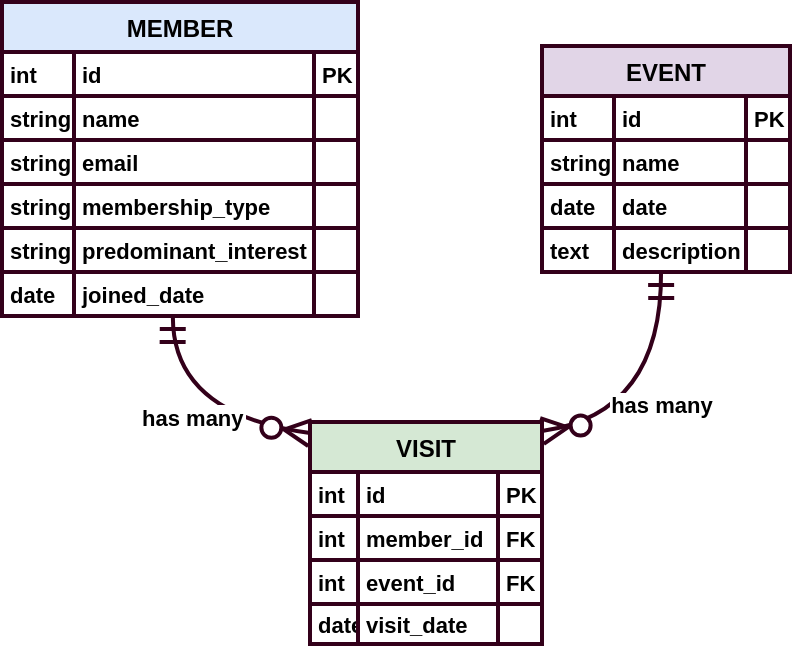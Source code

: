 <mxfile version="26.1.1">
  <diagram name="Page-1" id="5ybP3fVxR_O7OG9nowo5">
    <mxGraphModel dx="954" dy="566" grid="1" gridSize="10" guides="1" tooltips="1" connect="1" arrows="1" fold="1" page="1" pageScale="1" pageWidth="827" pageHeight="1169" math="0" shadow="0" adaptiveColors="auto">
      <root>
        <mxCell id="0" />
        <mxCell id="1" parent="0" />
        <mxCell id="vFmSvjuSKfPeqINILVZh-1" value="MEMBER" style="shape=table;startSize=25;container=1;collapsible=0;childLayout=tableLayout;fixedRows=1;rowLines=1;fontStyle=1;align=center;resizeLast=1;fillColor=#dae8fc;strokeColor=#33001A;strokeWidth=2;" vertex="1" parent="1">
          <mxGeometry x="20" y="20" width="178" height="157" as="geometry" />
        </mxCell>
        <mxCell id="vFmSvjuSKfPeqINILVZh-2" style="shape=tableRow;horizontal=0;startSize=0;swimlaneHead=0;swimlaneBody=0;fillColor=none;collapsible=0;dropTarget=0;points=[[0,0.5],[1,0.5]];portConstraint=eastwest;top=0;left=0;right=0;bottom=0;fontStyle=1;strokeColor=#33001A;strokeWidth=2;" vertex="1" parent="vFmSvjuSKfPeqINILVZh-1">
          <mxGeometry y="25" width="178" height="22" as="geometry" />
        </mxCell>
        <mxCell id="vFmSvjuSKfPeqINILVZh-3" value="int" style="shape=partialRectangle;connectable=0;fillColor=none;top=0;left=0;bottom=0;right=0;align=left;spacingLeft=2;overflow=hidden;fontSize=11;fontStyle=1;strokeColor=#33001A;strokeWidth=2;" vertex="1" parent="vFmSvjuSKfPeqINILVZh-2">
          <mxGeometry width="36" height="22" as="geometry">
            <mxRectangle width="36" height="22" as="alternateBounds" />
          </mxGeometry>
        </mxCell>
        <mxCell id="vFmSvjuSKfPeqINILVZh-4" value="id" style="shape=partialRectangle;connectable=0;fillColor=none;top=0;left=0;bottom=0;right=0;align=left;spacingLeft=2;overflow=hidden;fontSize=11;fontStyle=1;strokeColor=#33001A;strokeWidth=2;" vertex="1" parent="vFmSvjuSKfPeqINILVZh-2">
          <mxGeometry x="36" width="120" height="22" as="geometry">
            <mxRectangle width="120" height="22" as="alternateBounds" />
          </mxGeometry>
        </mxCell>
        <mxCell id="vFmSvjuSKfPeqINILVZh-5" value="PK" style="shape=partialRectangle;connectable=0;fillColor=none;top=0;left=0;bottom=0;right=0;align=left;spacingLeft=2;overflow=hidden;fontSize=11;fontStyle=1;strokeColor=#33001A;strokeWidth=2;" vertex="1" parent="vFmSvjuSKfPeqINILVZh-2">
          <mxGeometry x="156" width="22" height="22" as="geometry">
            <mxRectangle width="22" height="22" as="alternateBounds" />
          </mxGeometry>
        </mxCell>
        <mxCell id="vFmSvjuSKfPeqINILVZh-6" style="shape=tableRow;horizontal=0;startSize=0;swimlaneHead=0;swimlaneBody=0;fillColor=none;collapsible=0;dropTarget=0;points=[[0,0.5],[1,0.5]];portConstraint=eastwest;top=0;left=0;right=0;bottom=0;fontStyle=1;strokeColor=#33001A;strokeWidth=2;" vertex="1" parent="vFmSvjuSKfPeqINILVZh-1">
          <mxGeometry y="47" width="178" height="22" as="geometry" />
        </mxCell>
        <mxCell id="vFmSvjuSKfPeqINILVZh-7" value="string" style="shape=partialRectangle;connectable=0;fillColor=none;top=0;left=0;bottom=0;right=0;align=left;spacingLeft=2;overflow=hidden;fontSize=11;fontStyle=1;strokeColor=#33001A;strokeWidth=2;" vertex="1" parent="vFmSvjuSKfPeqINILVZh-6">
          <mxGeometry width="36" height="22" as="geometry">
            <mxRectangle width="36" height="22" as="alternateBounds" />
          </mxGeometry>
        </mxCell>
        <mxCell id="vFmSvjuSKfPeqINILVZh-8" value="name" style="shape=partialRectangle;connectable=0;fillColor=none;top=0;left=0;bottom=0;right=0;align=left;spacingLeft=2;overflow=hidden;fontSize=11;fontStyle=1;strokeColor=#33001A;strokeWidth=2;" vertex="1" parent="vFmSvjuSKfPeqINILVZh-6">
          <mxGeometry x="36" width="120" height="22" as="geometry">
            <mxRectangle width="120" height="22" as="alternateBounds" />
          </mxGeometry>
        </mxCell>
        <mxCell id="vFmSvjuSKfPeqINILVZh-9" value="" style="shape=partialRectangle;connectable=0;fillColor=none;top=0;left=0;bottom=0;right=0;align=left;spacingLeft=2;overflow=hidden;fontSize=11;fontStyle=1;strokeColor=#33001A;strokeWidth=2;" vertex="1" parent="vFmSvjuSKfPeqINILVZh-6">
          <mxGeometry x="156" width="22" height="22" as="geometry">
            <mxRectangle width="22" height="22" as="alternateBounds" />
          </mxGeometry>
        </mxCell>
        <mxCell id="vFmSvjuSKfPeqINILVZh-10" style="shape=tableRow;horizontal=0;startSize=0;swimlaneHead=0;swimlaneBody=0;fillColor=none;collapsible=0;dropTarget=0;points=[[0,0.5],[1,0.5]];portConstraint=eastwest;top=0;left=0;right=0;bottom=0;fontStyle=1;strokeColor=#33001A;strokeWidth=2;" vertex="1" parent="vFmSvjuSKfPeqINILVZh-1">
          <mxGeometry y="69" width="178" height="22" as="geometry" />
        </mxCell>
        <mxCell id="vFmSvjuSKfPeqINILVZh-11" value="string" style="shape=partialRectangle;connectable=0;fillColor=none;top=0;left=0;bottom=0;right=0;align=left;spacingLeft=2;overflow=hidden;fontSize=11;fontStyle=1;strokeColor=#33001A;strokeWidth=2;" vertex="1" parent="vFmSvjuSKfPeqINILVZh-10">
          <mxGeometry width="36" height="22" as="geometry">
            <mxRectangle width="36" height="22" as="alternateBounds" />
          </mxGeometry>
        </mxCell>
        <mxCell id="vFmSvjuSKfPeqINILVZh-12" value="email" style="shape=partialRectangle;connectable=0;fillColor=none;top=0;left=0;bottom=0;right=0;align=left;spacingLeft=2;overflow=hidden;fontSize=11;fontStyle=1;strokeColor=#33001A;strokeWidth=2;" vertex="1" parent="vFmSvjuSKfPeqINILVZh-10">
          <mxGeometry x="36" width="120" height="22" as="geometry">
            <mxRectangle width="120" height="22" as="alternateBounds" />
          </mxGeometry>
        </mxCell>
        <mxCell id="vFmSvjuSKfPeqINILVZh-13" value="" style="shape=partialRectangle;connectable=0;fillColor=none;top=0;left=0;bottom=0;right=0;align=left;spacingLeft=2;overflow=hidden;fontSize=11;fontStyle=1;strokeColor=#33001A;strokeWidth=2;" vertex="1" parent="vFmSvjuSKfPeqINILVZh-10">
          <mxGeometry x="156" width="22" height="22" as="geometry">
            <mxRectangle width="22" height="22" as="alternateBounds" />
          </mxGeometry>
        </mxCell>
        <mxCell id="vFmSvjuSKfPeqINILVZh-14" style="shape=tableRow;horizontal=0;startSize=0;swimlaneHead=0;swimlaneBody=0;fillColor=none;collapsible=0;dropTarget=0;points=[[0,0.5],[1,0.5]];portConstraint=eastwest;top=0;left=0;right=0;bottom=0;fontStyle=1;strokeColor=#33001A;strokeWidth=2;" vertex="1" parent="vFmSvjuSKfPeqINILVZh-1">
          <mxGeometry y="91" width="178" height="22" as="geometry" />
        </mxCell>
        <mxCell id="vFmSvjuSKfPeqINILVZh-15" value="string" style="shape=partialRectangle;connectable=0;fillColor=none;top=0;left=0;bottom=0;right=0;align=left;spacingLeft=2;overflow=hidden;fontSize=11;fontStyle=1;strokeColor=#33001A;strokeWidth=2;" vertex="1" parent="vFmSvjuSKfPeqINILVZh-14">
          <mxGeometry width="36" height="22" as="geometry">
            <mxRectangle width="36" height="22" as="alternateBounds" />
          </mxGeometry>
        </mxCell>
        <mxCell id="vFmSvjuSKfPeqINILVZh-16" value="membership_type" style="shape=partialRectangle;connectable=0;fillColor=none;top=0;left=0;bottom=0;right=0;align=left;spacingLeft=2;overflow=hidden;fontSize=11;fontStyle=1;strokeColor=#33001A;strokeWidth=2;" vertex="1" parent="vFmSvjuSKfPeqINILVZh-14">
          <mxGeometry x="36" width="120" height="22" as="geometry">
            <mxRectangle width="120" height="22" as="alternateBounds" />
          </mxGeometry>
        </mxCell>
        <mxCell id="vFmSvjuSKfPeqINILVZh-17" value="" style="shape=partialRectangle;connectable=0;fillColor=none;top=0;left=0;bottom=0;right=0;align=left;spacingLeft=2;overflow=hidden;fontSize=11;fontStyle=1;strokeColor=#33001A;strokeWidth=2;" vertex="1" parent="vFmSvjuSKfPeqINILVZh-14">
          <mxGeometry x="156" width="22" height="22" as="geometry">
            <mxRectangle width="22" height="22" as="alternateBounds" />
          </mxGeometry>
        </mxCell>
        <mxCell id="vFmSvjuSKfPeqINILVZh-18" style="shape=tableRow;horizontal=0;startSize=0;swimlaneHead=0;swimlaneBody=0;fillColor=none;collapsible=0;dropTarget=0;points=[[0,0.5],[1,0.5]];portConstraint=eastwest;top=0;left=0;right=0;bottom=0;fontStyle=1;strokeColor=#33001A;strokeWidth=2;" vertex="1" parent="vFmSvjuSKfPeqINILVZh-1">
          <mxGeometry y="113" width="178" height="22" as="geometry" />
        </mxCell>
        <mxCell id="vFmSvjuSKfPeqINILVZh-19" value="string" style="shape=partialRectangle;connectable=0;fillColor=none;top=0;left=0;bottom=0;right=0;align=left;spacingLeft=2;overflow=hidden;fontSize=11;fontStyle=1;strokeColor=#33001A;strokeWidth=2;" vertex="1" parent="vFmSvjuSKfPeqINILVZh-18">
          <mxGeometry width="36" height="22" as="geometry">
            <mxRectangle width="36" height="22" as="alternateBounds" />
          </mxGeometry>
        </mxCell>
        <mxCell id="vFmSvjuSKfPeqINILVZh-20" value="predominant_interest" style="shape=partialRectangle;connectable=0;fillColor=none;top=0;left=0;bottom=0;right=0;align=left;spacingLeft=2;overflow=hidden;fontSize=11;fontStyle=1;strokeColor=#33001A;strokeWidth=2;" vertex="1" parent="vFmSvjuSKfPeqINILVZh-18">
          <mxGeometry x="36" width="120" height="22" as="geometry">
            <mxRectangle width="120" height="22" as="alternateBounds" />
          </mxGeometry>
        </mxCell>
        <mxCell id="vFmSvjuSKfPeqINILVZh-21" value="" style="shape=partialRectangle;connectable=0;fillColor=none;top=0;left=0;bottom=0;right=0;align=left;spacingLeft=2;overflow=hidden;fontSize=11;fontStyle=1;strokeColor=#33001A;strokeWidth=2;" vertex="1" parent="vFmSvjuSKfPeqINILVZh-18">
          <mxGeometry x="156" width="22" height="22" as="geometry">
            <mxRectangle width="22" height="22" as="alternateBounds" />
          </mxGeometry>
        </mxCell>
        <mxCell id="vFmSvjuSKfPeqINILVZh-22" style="shape=tableRow;horizontal=0;startSize=0;swimlaneHead=0;swimlaneBody=0;fillColor=none;collapsible=0;dropTarget=0;points=[[0,0.5],[1,0.5]];portConstraint=eastwest;top=0;left=0;right=0;bottom=0;fontStyle=1;strokeColor=#33001A;strokeWidth=2;" vertex="1" parent="vFmSvjuSKfPeqINILVZh-1">
          <mxGeometry y="135" width="178" height="22" as="geometry" />
        </mxCell>
        <mxCell id="vFmSvjuSKfPeqINILVZh-23" value="date" style="shape=partialRectangle;connectable=0;fillColor=none;top=0;left=0;bottom=0;right=0;align=left;spacingLeft=2;overflow=hidden;fontSize=11;fontStyle=1;strokeColor=#33001A;strokeWidth=2;" vertex="1" parent="vFmSvjuSKfPeqINILVZh-22">
          <mxGeometry width="36" height="22" as="geometry">
            <mxRectangle width="36" height="22" as="alternateBounds" />
          </mxGeometry>
        </mxCell>
        <mxCell id="vFmSvjuSKfPeqINILVZh-24" value="joined_date" style="shape=partialRectangle;connectable=0;fillColor=none;top=0;left=0;bottom=0;right=0;align=left;spacingLeft=2;overflow=hidden;fontSize=11;fontStyle=1;strokeColor=#33001A;strokeWidth=2;" vertex="1" parent="vFmSvjuSKfPeqINILVZh-22">
          <mxGeometry x="36" width="120" height="22" as="geometry">
            <mxRectangle width="120" height="22" as="alternateBounds" />
          </mxGeometry>
        </mxCell>
        <mxCell id="vFmSvjuSKfPeqINILVZh-25" value="" style="shape=partialRectangle;connectable=0;fillColor=none;top=0;left=0;bottom=0;right=0;align=left;spacingLeft=2;overflow=hidden;fontSize=11;fontStyle=1;strokeColor=#33001A;strokeWidth=2;" vertex="1" parent="vFmSvjuSKfPeqINILVZh-22">
          <mxGeometry x="156" width="22" height="22" as="geometry">
            <mxRectangle width="22" height="22" as="alternateBounds" />
          </mxGeometry>
        </mxCell>
        <mxCell id="vFmSvjuSKfPeqINILVZh-26" value="EVENT" style="shape=table;startSize=25;container=1;collapsible=0;childLayout=tableLayout;fixedRows=1;rowLines=1;fontStyle=1;align=center;resizeLast=1;fillColor=#e1d5e7;strokeColor=#33001A;strokeWidth=2;" vertex="1" parent="1">
          <mxGeometry x="290" y="42" width="124" height="113" as="geometry" />
        </mxCell>
        <mxCell id="vFmSvjuSKfPeqINILVZh-27" style="shape=tableRow;horizontal=0;startSize=0;swimlaneHead=0;swimlaneBody=0;fillColor=none;collapsible=0;dropTarget=0;points=[[0,0.5],[1,0.5]];portConstraint=eastwest;top=0;left=0;right=0;bottom=0;fontStyle=1;strokeColor=#33001A;strokeWidth=2;" vertex="1" parent="vFmSvjuSKfPeqINILVZh-26">
          <mxGeometry y="25" width="124" height="22" as="geometry" />
        </mxCell>
        <mxCell id="vFmSvjuSKfPeqINILVZh-28" value="int" style="shape=partialRectangle;connectable=0;fillColor=none;top=0;left=0;bottom=0;right=0;align=left;spacingLeft=2;overflow=hidden;fontSize=11;fontStyle=1;strokeColor=#33001A;strokeWidth=2;" vertex="1" parent="vFmSvjuSKfPeqINILVZh-27">
          <mxGeometry width="36" height="22" as="geometry">
            <mxRectangle width="36" height="22" as="alternateBounds" />
          </mxGeometry>
        </mxCell>
        <mxCell id="vFmSvjuSKfPeqINILVZh-29" value="id" style="shape=partialRectangle;connectable=0;fillColor=none;top=0;left=0;bottom=0;right=0;align=left;spacingLeft=2;overflow=hidden;fontSize=11;fontStyle=1;strokeColor=#33001A;strokeWidth=2;" vertex="1" parent="vFmSvjuSKfPeqINILVZh-27">
          <mxGeometry x="36" width="66" height="22" as="geometry">
            <mxRectangle width="66" height="22" as="alternateBounds" />
          </mxGeometry>
        </mxCell>
        <mxCell id="vFmSvjuSKfPeqINILVZh-30" value="PK" style="shape=partialRectangle;connectable=0;fillColor=none;top=0;left=0;bottom=0;right=0;align=left;spacingLeft=2;overflow=hidden;fontSize=11;fontStyle=1;strokeColor=#33001A;strokeWidth=2;" vertex="1" parent="vFmSvjuSKfPeqINILVZh-27">
          <mxGeometry x="102" width="22" height="22" as="geometry">
            <mxRectangle width="22" height="22" as="alternateBounds" />
          </mxGeometry>
        </mxCell>
        <mxCell id="vFmSvjuSKfPeqINILVZh-31" style="shape=tableRow;horizontal=0;startSize=0;swimlaneHead=0;swimlaneBody=0;fillColor=none;collapsible=0;dropTarget=0;points=[[0,0.5],[1,0.5]];portConstraint=eastwest;top=0;left=0;right=0;bottom=0;fontStyle=1;strokeColor=#33001A;strokeWidth=2;" vertex="1" parent="vFmSvjuSKfPeqINILVZh-26">
          <mxGeometry y="47" width="124" height="22" as="geometry" />
        </mxCell>
        <mxCell id="vFmSvjuSKfPeqINILVZh-32" value="string" style="shape=partialRectangle;connectable=0;fillColor=none;top=0;left=0;bottom=0;right=0;align=left;spacingLeft=2;overflow=hidden;fontSize=11;fontStyle=1;strokeColor=#33001A;strokeWidth=2;" vertex="1" parent="vFmSvjuSKfPeqINILVZh-31">
          <mxGeometry width="36" height="22" as="geometry">
            <mxRectangle width="36" height="22" as="alternateBounds" />
          </mxGeometry>
        </mxCell>
        <mxCell id="vFmSvjuSKfPeqINILVZh-33" value="name" style="shape=partialRectangle;connectable=0;fillColor=none;top=0;left=0;bottom=0;right=0;align=left;spacingLeft=2;overflow=hidden;fontSize=11;fontStyle=1;strokeColor=#33001A;strokeWidth=2;" vertex="1" parent="vFmSvjuSKfPeqINILVZh-31">
          <mxGeometry x="36" width="66" height="22" as="geometry">
            <mxRectangle width="66" height="22" as="alternateBounds" />
          </mxGeometry>
        </mxCell>
        <mxCell id="vFmSvjuSKfPeqINILVZh-34" value="" style="shape=partialRectangle;connectable=0;fillColor=none;top=0;left=0;bottom=0;right=0;align=left;spacingLeft=2;overflow=hidden;fontSize=11;fontStyle=1;strokeColor=#33001A;strokeWidth=2;" vertex="1" parent="vFmSvjuSKfPeqINILVZh-31">
          <mxGeometry x="102" width="22" height="22" as="geometry">
            <mxRectangle width="22" height="22" as="alternateBounds" />
          </mxGeometry>
        </mxCell>
        <mxCell id="vFmSvjuSKfPeqINILVZh-35" style="shape=tableRow;horizontal=0;startSize=0;swimlaneHead=0;swimlaneBody=0;fillColor=none;collapsible=0;dropTarget=0;points=[[0,0.5],[1,0.5]];portConstraint=eastwest;top=0;left=0;right=0;bottom=0;fontStyle=1;strokeColor=#33001A;strokeWidth=2;" vertex="1" parent="vFmSvjuSKfPeqINILVZh-26">
          <mxGeometry y="69" width="124" height="22" as="geometry" />
        </mxCell>
        <mxCell id="vFmSvjuSKfPeqINILVZh-36" value="date" style="shape=partialRectangle;connectable=0;fillColor=none;top=0;left=0;bottom=0;right=0;align=left;spacingLeft=2;overflow=hidden;fontSize=11;fontStyle=1;strokeColor=#33001A;strokeWidth=2;" vertex="1" parent="vFmSvjuSKfPeqINILVZh-35">
          <mxGeometry width="36" height="22" as="geometry">
            <mxRectangle width="36" height="22" as="alternateBounds" />
          </mxGeometry>
        </mxCell>
        <mxCell id="vFmSvjuSKfPeqINILVZh-37" value="date" style="shape=partialRectangle;connectable=0;fillColor=none;top=0;left=0;bottom=0;right=0;align=left;spacingLeft=2;overflow=hidden;fontSize=11;fontStyle=1;strokeColor=#33001A;strokeWidth=2;" vertex="1" parent="vFmSvjuSKfPeqINILVZh-35">
          <mxGeometry x="36" width="66" height="22" as="geometry">
            <mxRectangle width="66" height="22" as="alternateBounds" />
          </mxGeometry>
        </mxCell>
        <mxCell id="vFmSvjuSKfPeqINILVZh-38" value="" style="shape=partialRectangle;connectable=0;fillColor=none;top=0;left=0;bottom=0;right=0;align=left;spacingLeft=2;overflow=hidden;fontSize=11;fontStyle=1;strokeColor=#33001A;strokeWidth=2;" vertex="1" parent="vFmSvjuSKfPeqINILVZh-35">
          <mxGeometry x="102" width="22" height="22" as="geometry">
            <mxRectangle width="22" height="22" as="alternateBounds" />
          </mxGeometry>
        </mxCell>
        <mxCell id="vFmSvjuSKfPeqINILVZh-39" style="shape=tableRow;horizontal=0;startSize=0;swimlaneHead=0;swimlaneBody=0;fillColor=none;collapsible=0;dropTarget=0;points=[[0,0.5],[1,0.5]];portConstraint=eastwest;top=0;left=0;right=0;bottom=0;fontStyle=1;strokeColor=#33001A;strokeWidth=2;" vertex="1" parent="vFmSvjuSKfPeqINILVZh-26">
          <mxGeometry y="91" width="124" height="22" as="geometry" />
        </mxCell>
        <mxCell id="vFmSvjuSKfPeqINILVZh-40" value="text" style="shape=partialRectangle;connectable=0;fillColor=none;top=0;left=0;bottom=0;right=0;align=left;spacingLeft=2;overflow=hidden;fontSize=11;fontStyle=1;strokeColor=#33001A;strokeWidth=2;" vertex="1" parent="vFmSvjuSKfPeqINILVZh-39">
          <mxGeometry width="36" height="22" as="geometry">
            <mxRectangle width="36" height="22" as="alternateBounds" />
          </mxGeometry>
        </mxCell>
        <mxCell id="vFmSvjuSKfPeqINILVZh-41" value="description" style="shape=partialRectangle;connectable=0;fillColor=none;top=0;left=0;bottom=0;right=0;align=left;spacingLeft=2;overflow=hidden;fontSize=11;fontStyle=1;strokeColor=#33001A;strokeWidth=2;" vertex="1" parent="vFmSvjuSKfPeqINILVZh-39">
          <mxGeometry x="36" width="66" height="22" as="geometry">
            <mxRectangle width="66" height="22" as="alternateBounds" />
          </mxGeometry>
        </mxCell>
        <mxCell id="vFmSvjuSKfPeqINILVZh-42" value="" style="shape=partialRectangle;connectable=0;fillColor=none;top=0;left=0;bottom=0;right=0;align=left;spacingLeft=2;overflow=hidden;fontSize=11;fontStyle=1;strokeColor=#33001A;strokeWidth=2;" vertex="1" parent="vFmSvjuSKfPeqINILVZh-39">
          <mxGeometry x="102" width="22" height="22" as="geometry">
            <mxRectangle width="22" height="22" as="alternateBounds" />
          </mxGeometry>
        </mxCell>
        <mxCell id="vFmSvjuSKfPeqINILVZh-43" value="VISIT" style="shape=table;startSize=25;container=1;collapsible=0;childLayout=tableLayout;fixedRows=1;rowLines=1;fontStyle=1;align=center;resizeLast=1;fillColor=#d5e8d4;strokeColor=#33001A;strokeWidth=2;" vertex="1" parent="1">
          <mxGeometry x="174" y="230" width="116" height="111" as="geometry" />
        </mxCell>
        <mxCell id="vFmSvjuSKfPeqINILVZh-44" style="shape=tableRow;horizontal=0;startSize=0;swimlaneHead=0;swimlaneBody=0;fillColor=none;collapsible=0;dropTarget=0;points=[[0,0.5],[1,0.5]];portConstraint=eastwest;top=0;left=0;right=0;bottom=0;fontStyle=1;strokeColor=#33001A;strokeWidth=2;" vertex="1" parent="vFmSvjuSKfPeqINILVZh-43">
          <mxGeometry y="25" width="116" height="22" as="geometry" />
        </mxCell>
        <mxCell id="vFmSvjuSKfPeqINILVZh-45" value="int" style="shape=partialRectangle;connectable=0;fillColor=none;top=0;left=0;bottom=0;right=0;align=left;spacingLeft=2;overflow=hidden;fontSize=11;fontStyle=1;strokeColor=#33001A;strokeWidth=2;" vertex="1" parent="vFmSvjuSKfPeqINILVZh-44">
          <mxGeometry width="24" height="22" as="geometry">
            <mxRectangle width="24" height="22" as="alternateBounds" />
          </mxGeometry>
        </mxCell>
        <mxCell id="vFmSvjuSKfPeqINILVZh-46" value="id" style="shape=partialRectangle;connectable=0;fillColor=none;top=0;left=0;bottom=0;right=0;align=left;spacingLeft=2;overflow=hidden;fontSize=11;fontStyle=1;strokeColor=#33001A;strokeWidth=2;" vertex="1" parent="vFmSvjuSKfPeqINILVZh-44">
          <mxGeometry x="24" width="70" height="22" as="geometry">
            <mxRectangle width="70" height="22" as="alternateBounds" />
          </mxGeometry>
        </mxCell>
        <mxCell id="vFmSvjuSKfPeqINILVZh-47" value="PK" style="shape=partialRectangle;connectable=0;fillColor=none;top=0;left=0;bottom=0;right=0;align=left;spacingLeft=2;overflow=hidden;fontSize=11;fontStyle=1;strokeColor=#33001A;strokeWidth=2;" vertex="1" parent="vFmSvjuSKfPeqINILVZh-44">
          <mxGeometry x="94" width="22" height="22" as="geometry">
            <mxRectangle width="22" height="22" as="alternateBounds" />
          </mxGeometry>
        </mxCell>
        <mxCell id="vFmSvjuSKfPeqINILVZh-48" style="shape=tableRow;horizontal=0;startSize=0;swimlaneHead=0;swimlaneBody=0;fillColor=none;collapsible=0;dropTarget=0;points=[[0,0.5],[1,0.5]];portConstraint=eastwest;top=0;left=0;right=0;bottom=0;fontStyle=1;strokeColor=#33001A;strokeWidth=2;" vertex="1" parent="vFmSvjuSKfPeqINILVZh-43">
          <mxGeometry y="47" width="116" height="22" as="geometry" />
        </mxCell>
        <mxCell id="vFmSvjuSKfPeqINILVZh-49" value="int" style="shape=partialRectangle;connectable=0;fillColor=none;top=0;left=0;bottom=0;right=0;align=left;spacingLeft=2;overflow=hidden;fontSize=11;fontStyle=1;strokeColor=#33001A;strokeWidth=2;" vertex="1" parent="vFmSvjuSKfPeqINILVZh-48">
          <mxGeometry width="24" height="22" as="geometry">
            <mxRectangle width="24" height="22" as="alternateBounds" />
          </mxGeometry>
        </mxCell>
        <mxCell id="vFmSvjuSKfPeqINILVZh-50" value="member_id" style="shape=partialRectangle;connectable=0;fillColor=none;top=0;left=0;bottom=0;right=0;align=left;spacingLeft=2;overflow=hidden;fontSize=11;fontStyle=1;strokeColor=#33001A;strokeWidth=2;" vertex="1" parent="vFmSvjuSKfPeqINILVZh-48">
          <mxGeometry x="24" width="70" height="22" as="geometry">
            <mxRectangle width="70" height="22" as="alternateBounds" />
          </mxGeometry>
        </mxCell>
        <mxCell id="vFmSvjuSKfPeqINILVZh-51" value="FK" style="shape=partialRectangle;connectable=0;fillColor=none;top=0;left=0;bottom=0;right=0;align=left;spacingLeft=2;overflow=hidden;fontSize=11;fontStyle=1;strokeColor=#33001A;strokeWidth=2;" vertex="1" parent="vFmSvjuSKfPeqINILVZh-48">
          <mxGeometry x="94" width="22" height="22" as="geometry">
            <mxRectangle width="22" height="22" as="alternateBounds" />
          </mxGeometry>
        </mxCell>
        <mxCell id="vFmSvjuSKfPeqINILVZh-52" style="shape=tableRow;horizontal=0;startSize=0;swimlaneHead=0;swimlaneBody=0;fillColor=none;collapsible=0;dropTarget=0;points=[[0,0.5],[1,0.5]];portConstraint=eastwest;top=0;left=0;right=0;bottom=0;fontStyle=1;strokeColor=#33001A;strokeWidth=2;" vertex="1" parent="vFmSvjuSKfPeqINILVZh-43">
          <mxGeometry y="69" width="116" height="22" as="geometry" />
        </mxCell>
        <mxCell id="vFmSvjuSKfPeqINILVZh-53" value="int" style="shape=partialRectangle;connectable=0;fillColor=none;top=0;left=0;bottom=0;right=0;align=left;spacingLeft=2;overflow=hidden;fontSize=11;fontStyle=1;strokeColor=#33001A;strokeWidth=2;" vertex="1" parent="vFmSvjuSKfPeqINILVZh-52">
          <mxGeometry width="24" height="22" as="geometry">
            <mxRectangle width="24" height="22" as="alternateBounds" />
          </mxGeometry>
        </mxCell>
        <mxCell id="vFmSvjuSKfPeqINILVZh-54" value="event_id" style="shape=partialRectangle;connectable=0;fillColor=none;top=0;left=0;bottom=0;right=0;align=left;spacingLeft=2;overflow=hidden;fontSize=11;fontStyle=1;strokeColor=#33001A;strokeWidth=2;" vertex="1" parent="vFmSvjuSKfPeqINILVZh-52">
          <mxGeometry x="24" width="70" height="22" as="geometry">
            <mxRectangle width="70" height="22" as="alternateBounds" />
          </mxGeometry>
        </mxCell>
        <mxCell id="vFmSvjuSKfPeqINILVZh-55" value="FK" style="shape=partialRectangle;connectable=0;fillColor=none;top=0;left=0;bottom=0;right=0;align=left;spacingLeft=2;overflow=hidden;fontSize=11;fontStyle=1;strokeColor=#33001A;strokeWidth=2;" vertex="1" parent="vFmSvjuSKfPeqINILVZh-52">
          <mxGeometry x="94" width="22" height="22" as="geometry">
            <mxRectangle width="22" height="22" as="alternateBounds" />
          </mxGeometry>
        </mxCell>
        <mxCell id="vFmSvjuSKfPeqINILVZh-56" style="shape=tableRow;horizontal=0;startSize=0;swimlaneHead=0;swimlaneBody=0;fillColor=none;collapsible=0;dropTarget=0;points=[[0,0.5],[1,0.5]];portConstraint=eastwest;top=0;left=0;right=0;bottom=0;fontStyle=1;strokeColor=#33001A;strokeWidth=2;" vertex="1" parent="vFmSvjuSKfPeqINILVZh-43">
          <mxGeometry y="91" width="116" height="20" as="geometry" />
        </mxCell>
        <mxCell id="vFmSvjuSKfPeqINILVZh-57" value="date" style="shape=partialRectangle;connectable=0;fillColor=none;top=0;left=0;bottom=0;right=0;align=left;spacingLeft=2;overflow=hidden;fontSize=11;fontStyle=1;strokeColor=#33001A;strokeWidth=2;" vertex="1" parent="vFmSvjuSKfPeqINILVZh-56">
          <mxGeometry width="24" height="20" as="geometry">
            <mxRectangle width="24" height="20" as="alternateBounds" />
          </mxGeometry>
        </mxCell>
        <mxCell id="vFmSvjuSKfPeqINILVZh-58" value="visit_date" style="shape=partialRectangle;connectable=0;fillColor=none;top=0;left=0;bottom=0;right=0;align=left;spacingLeft=2;overflow=hidden;fontSize=11;fontStyle=1;strokeColor=#33001A;strokeWidth=2;" vertex="1" parent="vFmSvjuSKfPeqINILVZh-56">
          <mxGeometry x="24" width="70" height="20" as="geometry">
            <mxRectangle width="70" height="20" as="alternateBounds" />
          </mxGeometry>
        </mxCell>
        <mxCell id="vFmSvjuSKfPeqINILVZh-59" value="" style="shape=partialRectangle;connectable=0;fillColor=none;top=0;left=0;bottom=0;right=0;align=left;spacingLeft=2;overflow=hidden;fontSize=11;fontStyle=1;strokeColor=#33001A;strokeWidth=2;" vertex="1" parent="vFmSvjuSKfPeqINILVZh-56">
          <mxGeometry x="94" width="22" height="20" as="geometry">
            <mxRectangle width="22" height="20" as="alternateBounds" />
          </mxGeometry>
        </mxCell>
        <mxCell id="vFmSvjuSKfPeqINILVZh-60" value="has many" style="curved=1;startArrow=ERmandOne;startSize=10;;endArrow=ERzeroToMany;endSize=10;;exitX=0.48;exitY=1;entryX=0;entryY=0.05;rounded=0;fontStyle=1;strokeColor=#33001A;strokeWidth=2;" edge="1" parent="1" source="vFmSvjuSKfPeqINILVZh-1" target="vFmSvjuSKfPeqINILVZh-43">
          <mxGeometry relative="1" as="geometry">
            <Array as="points">
              <mxPoint x="105" y="226" />
            </Array>
          </mxGeometry>
        </mxCell>
        <mxCell id="vFmSvjuSKfPeqINILVZh-61" value="has many" style="curved=1;startArrow=ERmandOne;startSize=10;;endArrow=ERzeroToMany;endSize=10;;exitX=0.48;exitY=1;entryX=0.99;entryY=0.05;rounded=0;fontStyle=1;strokeColor=#33001A;strokeWidth=2;" edge="1" parent="1" source="vFmSvjuSKfPeqINILVZh-26" target="vFmSvjuSKfPeqINILVZh-43">
          <mxGeometry relative="1" as="geometry">
            <Array as="points">
              <mxPoint x="350" y="226" />
            </Array>
          </mxGeometry>
        </mxCell>
      </root>
    </mxGraphModel>
  </diagram>
</mxfile>
